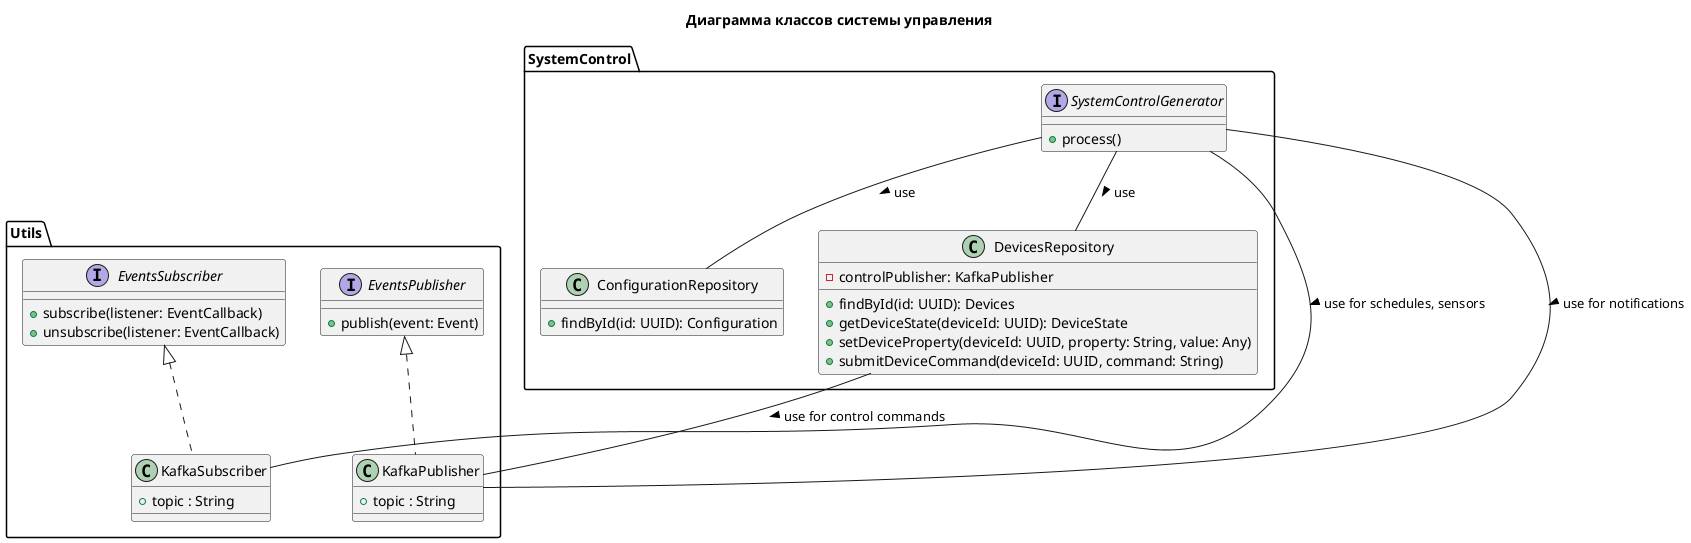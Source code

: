 @startuml TOBE_Component_ControlSystem_ControlGeneration
title Диаграмма классов системы управления

namespace Utils {
    interface EventsSubscriber {
        + subscribe(listener: EventCallback)
        + unsubscribe(listener: EventCallback)
    }
    class KafkaSubscriber implements EventsSubscriber {
        + topic : String
    }

    interface EventsPublisher {
        + publish(event: Event)
    }
    class KafkaPublisher implements EventsPublisher {
        + topic : String
    }
}


namespace SystemControl {
    class ConfigurationRepository {
        + findById(id: UUID): Configuration
    }
    class DevicesRepository {
        - controlPublisher: KafkaPublisher
        + findById(id: UUID): Devices
        + getDeviceState(deviceId: UUID): DeviceState
        + setDeviceProperty(deviceId: UUID, property: String, value: Any)
        + submitDeviceCommand(deviceId: UUID, command: String)
    }
    interface SystemControlGenerator {
        + process()
    }

    DevicesRepository -- Utils.KafkaPublisher: use for control commands >


    SystemControlGenerator -- DevicesRepository: use >
    SystemControlGenerator -- ConfigurationRepository: use >

    SystemControlGenerator -- Utils.KafkaPublisher: use for notifications >
    SystemControlGenerator -- Utils.KafkaSubscriber: use for schedules, sensors >
   
}

@enduml